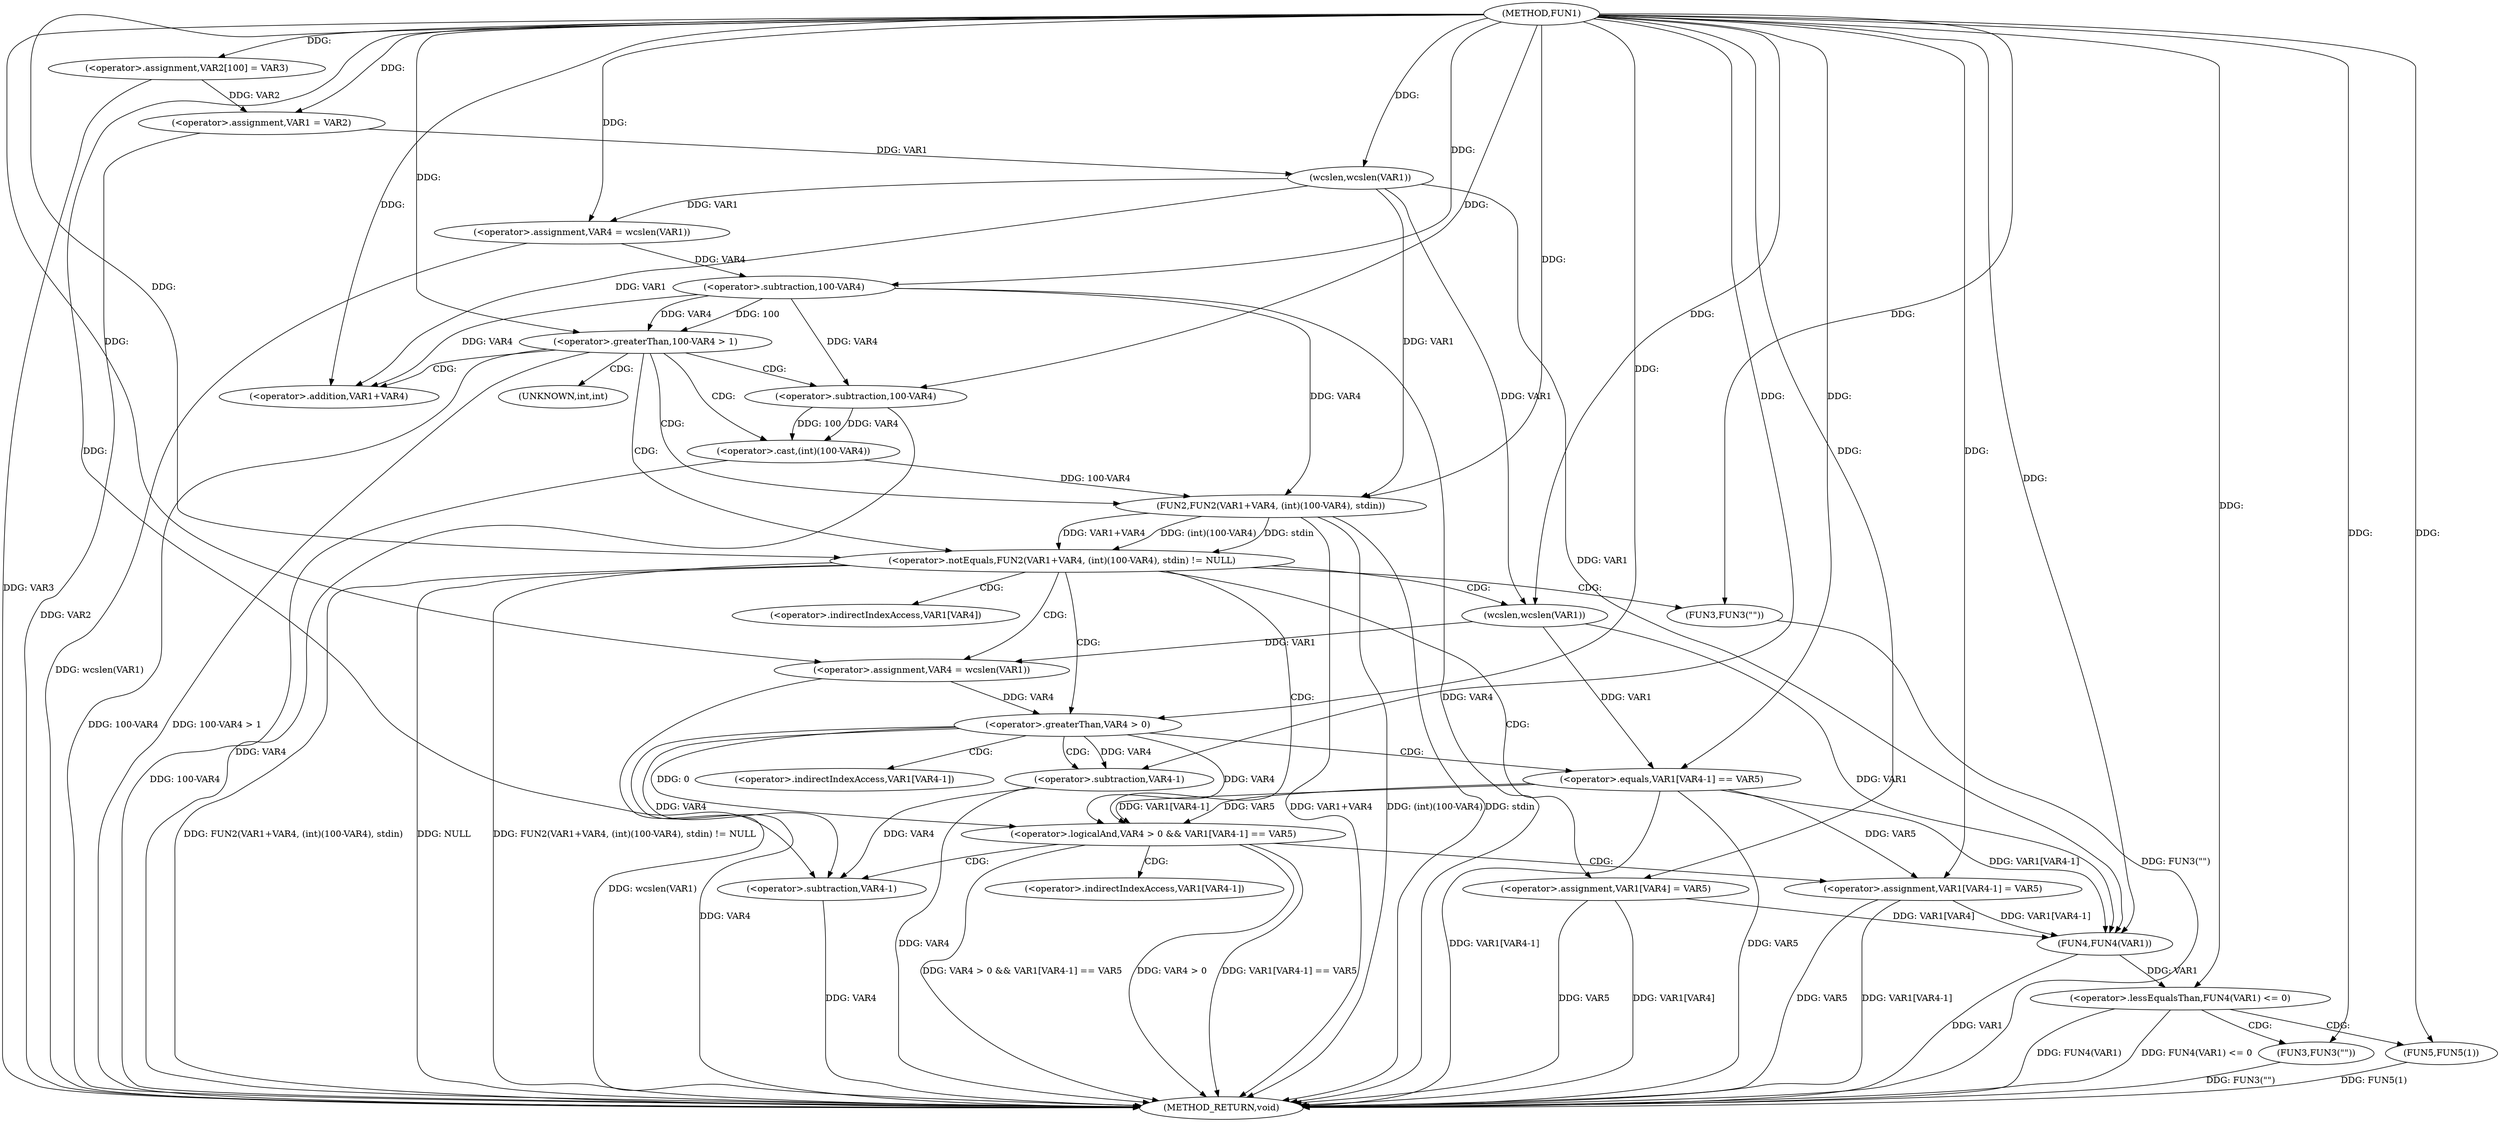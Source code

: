 digraph FUN1 {  
"1000100" [label = "(METHOD,FUN1)" ]
"1000180" [label = "(METHOD_RETURN,void)" ]
"1000104" [label = "(<operator>.assignment,VAR2[100] = VAR3)" ]
"1000107" [label = "(<operator>.assignment,VAR1 = VAR2)" ]
"1000112" [label = "(<operator>.assignment,VAR4 = wcslen(VAR1))" ]
"1000114" [label = "(wcslen,wcslen(VAR1))" ]
"1000117" [label = "(<operator>.greaterThan,100-VAR4 > 1)" ]
"1000118" [label = "(<operator>.subtraction,100-VAR4)" ]
"1000124" [label = "(<operator>.notEquals,FUN2(VAR1+VAR4, (int)(100-VAR4), stdin) != NULL)" ]
"1000125" [label = "(FUN2,FUN2(VAR1+VAR4, (int)(100-VAR4), stdin))" ]
"1000126" [label = "(<operator>.addition,VAR1+VAR4)" ]
"1000129" [label = "(<operator>.cast,(int)(100-VAR4))" ]
"1000131" [label = "(<operator>.subtraction,100-VAR4)" ]
"1000137" [label = "(<operator>.assignment,VAR4 = wcslen(VAR1))" ]
"1000139" [label = "(wcslen,wcslen(VAR1))" ]
"1000142" [label = "(<operator>.logicalAnd,VAR4 > 0 && VAR1[VAR4-1] == VAR5)" ]
"1000143" [label = "(<operator>.greaterThan,VAR4 > 0)" ]
"1000146" [label = "(<operator>.equals,VAR1[VAR4-1] == VAR5)" ]
"1000149" [label = "(<operator>.subtraction,VAR4-1)" ]
"1000154" [label = "(<operator>.assignment,VAR1[VAR4-1] = VAR5)" ]
"1000157" [label = "(<operator>.subtraction,VAR4-1)" ]
"1000163" [label = "(FUN3,FUN3(\"\"))" ]
"1000165" [label = "(<operator>.assignment,VAR1[VAR4] = VAR5)" ]
"1000171" [label = "(<operator>.lessEqualsThan,FUN4(VAR1) <= 0)" ]
"1000172" [label = "(FUN4,FUN4(VAR1))" ]
"1000176" [label = "(FUN3,FUN3(\"\"))" ]
"1000178" [label = "(FUN5,FUN5(1))" ]
"1000130" [label = "(UNKNOWN,int,int)" ]
"1000147" [label = "(<operator>.indirectIndexAccess,VAR1[VAR4-1])" ]
"1000155" [label = "(<operator>.indirectIndexAccess,VAR1[VAR4-1])" ]
"1000166" [label = "(<operator>.indirectIndexAccess,VAR1[VAR4])" ]
  "1000125" -> "1000180"  [ label = "DDG: VAR1+VAR4"] 
  "1000124" -> "1000180"  [ label = "DDG: FUN2(VAR1+VAR4, (int)(100-VAR4), stdin)"] 
  "1000165" -> "1000180"  [ label = "DDG: VAR5"] 
  "1000137" -> "1000180"  [ label = "DDG: wcslen(VAR1)"] 
  "1000117" -> "1000180"  [ label = "DDG: 100-VAR4"] 
  "1000149" -> "1000180"  [ label = "DDG: VAR4"] 
  "1000146" -> "1000180"  [ label = "DDG: VAR1[VAR4-1]"] 
  "1000178" -> "1000180"  [ label = "DDG: FUN5(1)"] 
  "1000117" -> "1000180"  [ label = "DDG: 100-VAR4 > 1"] 
  "1000171" -> "1000180"  [ label = "DDG: FUN4(VAR1)"] 
  "1000142" -> "1000180"  [ label = "DDG: VAR4 > 0 && VAR1[VAR4-1] == VAR5"] 
  "1000112" -> "1000180"  [ label = "DDG: wcslen(VAR1)"] 
  "1000154" -> "1000180"  [ label = "DDG: VAR5"] 
  "1000165" -> "1000180"  [ label = "DDG: VAR1[VAR4]"] 
  "1000146" -> "1000180"  [ label = "DDG: VAR5"] 
  "1000125" -> "1000180"  [ label = "DDG: (int)(100-VAR4)"] 
  "1000154" -> "1000180"  [ label = "DDG: VAR1[VAR4-1]"] 
  "1000157" -> "1000180"  [ label = "DDG: VAR4"] 
  "1000143" -> "1000180"  [ label = "DDG: VAR4"] 
  "1000125" -> "1000180"  [ label = "DDG: stdin"] 
  "1000176" -> "1000180"  [ label = "DDG: FUN3(\"\")"] 
  "1000131" -> "1000180"  [ label = "DDG: VAR4"] 
  "1000124" -> "1000180"  [ label = "DDG: NULL"] 
  "1000118" -> "1000180"  [ label = "DDG: VAR4"] 
  "1000172" -> "1000180"  [ label = "DDG: VAR1"] 
  "1000142" -> "1000180"  [ label = "DDG: VAR4 > 0"] 
  "1000171" -> "1000180"  [ label = "DDG: FUN4(VAR1) <= 0"] 
  "1000163" -> "1000180"  [ label = "DDG: FUN3(\"\")"] 
  "1000142" -> "1000180"  [ label = "DDG: VAR1[VAR4-1] == VAR5"] 
  "1000104" -> "1000180"  [ label = "DDG: VAR3"] 
  "1000107" -> "1000180"  [ label = "DDG: VAR2"] 
  "1000129" -> "1000180"  [ label = "DDG: 100-VAR4"] 
  "1000124" -> "1000180"  [ label = "DDG: FUN2(VAR1+VAR4, (int)(100-VAR4), stdin) != NULL"] 
  "1000100" -> "1000104"  [ label = "DDG: "] 
  "1000104" -> "1000107"  [ label = "DDG: VAR2"] 
  "1000100" -> "1000107"  [ label = "DDG: "] 
  "1000114" -> "1000112"  [ label = "DDG: VAR1"] 
  "1000100" -> "1000112"  [ label = "DDG: "] 
  "1000107" -> "1000114"  [ label = "DDG: VAR1"] 
  "1000100" -> "1000114"  [ label = "DDG: "] 
  "1000118" -> "1000117"  [ label = "DDG: 100"] 
  "1000118" -> "1000117"  [ label = "DDG: VAR4"] 
  "1000100" -> "1000118"  [ label = "DDG: "] 
  "1000112" -> "1000118"  [ label = "DDG: VAR4"] 
  "1000100" -> "1000117"  [ label = "DDG: "] 
  "1000125" -> "1000124"  [ label = "DDG: VAR1+VAR4"] 
  "1000125" -> "1000124"  [ label = "DDG: (int)(100-VAR4)"] 
  "1000125" -> "1000124"  [ label = "DDG: stdin"] 
  "1000114" -> "1000125"  [ label = "DDG: VAR1"] 
  "1000100" -> "1000125"  [ label = "DDG: "] 
  "1000118" -> "1000125"  [ label = "DDG: VAR4"] 
  "1000114" -> "1000126"  [ label = "DDG: VAR1"] 
  "1000100" -> "1000126"  [ label = "DDG: "] 
  "1000118" -> "1000126"  [ label = "DDG: VAR4"] 
  "1000129" -> "1000125"  [ label = "DDG: 100-VAR4"] 
  "1000131" -> "1000129"  [ label = "DDG: 100"] 
  "1000131" -> "1000129"  [ label = "DDG: VAR4"] 
  "1000100" -> "1000131"  [ label = "DDG: "] 
  "1000118" -> "1000131"  [ label = "DDG: VAR4"] 
  "1000100" -> "1000124"  [ label = "DDG: "] 
  "1000139" -> "1000137"  [ label = "DDG: VAR1"] 
  "1000100" -> "1000137"  [ label = "DDG: "] 
  "1000100" -> "1000139"  [ label = "DDG: "] 
  "1000114" -> "1000139"  [ label = "DDG: VAR1"] 
  "1000143" -> "1000142"  [ label = "DDG: VAR4"] 
  "1000143" -> "1000142"  [ label = "DDG: 0"] 
  "1000137" -> "1000143"  [ label = "DDG: VAR4"] 
  "1000100" -> "1000143"  [ label = "DDG: "] 
  "1000146" -> "1000142"  [ label = "DDG: VAR1[VAR4-1]"] 
  "1000146" -> "1000142"  [ label = "DDG: VAR5"] 
  "1000139" -> "1000146"  [ label = "DDG: VAR1"] 
  "1000143" -> "1000149"  [ label = "DDG: VAR4"] 
  "1000100" -> "1000149"  [ label = "DDG: "] 
  "1000100" -> "1000146"  [ label = "DDG: "] 
  "1000146" -> "1000154"  [ label = "DDG: VAR5"] 
  "1000100" -> "1000154"  [ label = "DDG: "] 
  "1000143" -> "1000157"  [ label = "DDG: VAR4"] 
  "1000149" -> "1000157"  [ label = "DDG: VAR4"] 
  "1000100" -> "1000157"  [ label = "DDG: "] 
  "1000100" -> "1000163"  [ label = "DDG: "] 
  "1000100" -> "1000165"  [ label = "DDG: "] 
  "1000172" -> "1000171"  [ label = "DDG: VAR1"] 
  "1000154" -> "1000172"  [ label = "DDG: VAR1[VAR4-1]"] 
  "1000114" -> "1000172"  [ label = "DDG: VAR1"] 
  "1000146" -> "1000172"  [ label = "DDG: VAR1[VAR4-1]"] 
  "1000165" -> "1000172"  [ label = "DDG: VAR1[VAR4]"] 
  "1000139" -> "1000172"  [ label = "DDG: VAR1"] 
  "1000100" -> "1000172"  [ label = "DDG: "] 
  "1000100" -> "1000171"  [ label = "DDG: "] 
  "1000100" -> "1000176"  [ label = "DDG: "] 
  "1000100" -> "1000178"  [ label = "DDG: "] 
  "1000117" -> "1000125"  [ label = "CDG: "] 
  "1000117" -> "1000131"  [ label = "CDG: "] 
  "1000117" -> "1000126"  [ label = "CDG: "] 
  "1000117" -> "1000129"  [ label = "CDG: "] 
  "1000117" -> "1000124"  [ label = "CDG: "] 
  "1000117" -> "1000130"  [ label = "CDG: "] 
  "1000124" -> "1000163"  [ label = "CDG: "] 
  "1000124" -> "1000143"  [ label = "CDG: "] 
  "1000124" -> "1000142"  [ label = "CDG: "] 
  "1000124" -> "1000137"  [ label = "CDG: "] 
  "1000124" -> "1000166"  [ label = "CDG: "] 
  "1000124" -> "1000139"  [ label = "CDG: "] 
  "1000124" -> "1000165"  [ label = "CDG: "] 
  "1000142" -> "1000155"  [ label = "CDG: "] 
  "1000142" -> "1000154"  [ label = "CDG: "] 
  "1000142" -> "1000157"  [ label = "CDG: "] 
  "1000143" -> "1000147"  [ label = "CDG: "] 
  "1000143" -> "1000146"  [ label = "CDG: "] 
  "1000143" -> "1000149"  [ label = "CDG: "] 
  "1000171" -> "1000178"  [ label = "CDG: "] 
  "1000171" -> "1000176"  [ label = "CDG: "] 
}

